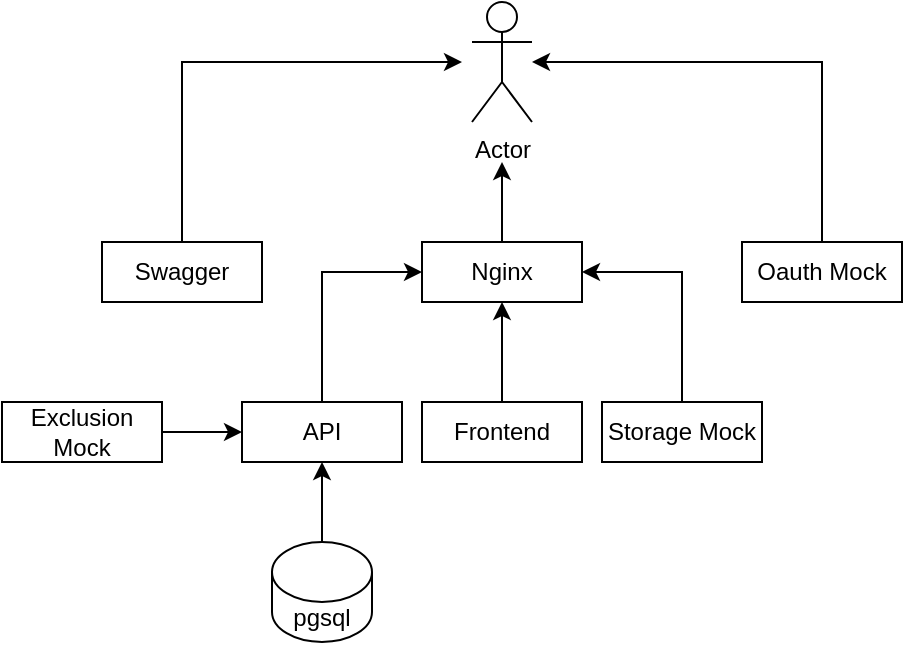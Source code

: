 <mxfile version="15.8.6" type="device"><diagram id="K2Yu2r9IIR99RlKOMM-o" name="Page-1"><mxGraphModel dx="776" dy="1364" grid="1" gridSize="10" guides="1" tooltips="1" connect="1" arrows="1" fold="1" page="1" pageScale="1" pageWidth="850" pageHeight="1100" math="0" shadow="0"><root><mxCell id="0"/><mxCell id="1" parent="0"/><mxCell id="aVQTJg9TjeCGKWe_n7gi-1" value="Actor" style="shape=umlActor;verticalLabelPosition=bottom;verticalAlign=top;html=1;outlineConnect=0;" parent="1" vertex="1"><mxGeometry x="265" y="120" width="30" height="60" as="geometry"/></mxCell><mxCell id="FNC47EnuO9BTfBT6ydmL-10" style="edgeStyle=orthogonalEdgeStyle;rounded=0;orthogonalLoop=1;jettySize=auto;html=1;endArrow=classic;endFill=1;" edge="1" parent="1" source="FNC47EnuO9BTfBT6ydmL-1"><mxGeometry relative="1" as="geometry"><mxPoint x="260" y="150" as="targetPoint"/><Array as="points"><mxPoint x="120" y="150"/></Array></mxGeometry></mxCell><mxCell id="FNC47EnuO9BTfBT6ydmL-1" value="Swagger" style="rounded=0;whiteSpace=wrap;html=1;" vertex="1" parent="1"><mxGeometry x="80" y="240" width="80" height="30" as="geometry"/></mxCell><mxCell id="FNC47EnuO9BTfBT6ydmL-13" style="edgeStyle=orthogonalEdgeStyle;rounded=0;orthogonalLoop=1;jettySize=auto;html=1;endArrow=classic;endFill=1;" edge="1" parent="1" source="FNC47EnuO9BTfBT6ydmL-2"><mxGeometry relative="1" as="geometry"><mxPoint x="280" y="200" as="targetPoint"/></mxGeometry></mxCell><mxCell id="FNC47EnuO9BTfBT6ydmL-2" value="Nginx" style="rounded=0;whiteSpace=wrap;html=1;" vertex="1" parent="1"><mxGeometry x="240" y="240" width="80" height="30" as="geometry"/></mxCell><mxCell id="FNC47EnuO9BTfBT6ydmL-12" style="edgeStyle=orthogonalEdgeStyle;rounded=0;orthogonalLoop=1;jettySize=auto;html=1;endArrow=classic;endFill=1;" edge="1" parent="1" source="FNC47EnuO9BTfBT6ydmL-3" target="aVQTJg9TjeCGKWe_n7gi-1"><mxGeometry relative="1" as="geometry"><Array as="points"><mxPoint x="440" y="150"/></Array></mxGeometry></mxCell><mxCell id="FNC47EnuO9BTfBT6ydmL-3" value="Oauth Mock" style="rounded=0;whiteSpace=wrap;html=1;" vertex="1" parent="1"><mxGeometry x="400" y="240" width="80" height="30" as="geometry"/></mxCell><mxCell id="FNC47EnuO9BTfBT6ydmL-15" style="edgeStyle=orthogonalEdgeStyle;rounded=0;orthogonalLoop=1;jettySize=auto;html=1;entryX=0;entryY=0.5;entryDx=0;entryDy=0;endArrow=classic;endFill=1;" edge="1" parent="1" source="FNC47EnuO9BTfBT6ydmL-4" target="FNC47EnuO9BTfBT6ydmL-2"><mxGeometry relative="1" as="geometry"><Array as="points"><mxPoint x="190" y="255"/></Array></mxGeometry></mxCell><mxCell id="FNC47EnuO9BTfBT6ydmL-4" value="API" style="rounded=0;whiteSpace=wrap;html=1;" vertex="1" parent="1"><mxGeometry x="150" y="320" width="80" height="30" as="geometry"/></mxCell><mxCell id="FNC47EnuO9BTfBT6ydmL-16" style="edgeStyle=orthogonalEdgeStyle;rounded=0;orthogonalLoop=1;jettySize=auto;html=1;entryX=0.5;entryY=1;entryDx=0;entryDy=0;endArrow=classic;endFill=1;" edge="1" parent="1" source="FNC47EnuO9BTfBT6ydmL-5" target="FNC47EnuO9BTfBT6ydmL-2"><mxGeometry relative="1" as="geometry"/></mxCell><mxCell id="FNC47EnuO9BTfBT6ydmL-5" value="Frontend" style="rounded=0;whiteSpace=wrap;html=1;" vertex="1" parent="1"><mxGeometry x="240" y="320" width="80" height="30" as="geometry"/></mxCell><mxCell id="FNC47EnuO9BTfBT6ydmL-17" style="edgeStyle=orthogonalEdgeStyle;rounded=0;orthogonalLoop=1;jettySize=auto;html=1;entryX=1;entryY=0.5;entryDx=0;entryDy=0;endArrow=classic;endFill=1;" edge="1" parent="1" source="FNC47EnuO9BTfBT6ydmL-6" target="FNC47EnuO9BTfBT6ydmL-2"><mxGeometry relative="1" as="geometry"><Array as="points"><mxPoint x="370" y="255"/></Array></mxGeometry></mxCell><mxCell id="FNC47EnuO9BTfBT6ydmL-6" value="Storage Mock" style="rounded=0;whiteSpace=wrap;html=1;" vertex="1" parent="1"><mxGeometry x="330" y="320" width="80" height="30" as="geometry"/></mxCell><mxCell id="FNC47EnuO9BTfBT6ydmL-19" style="edgeStyle=orthogonalEdgeStyle;rounded=0;orthogonalLoop=1;jettySize=auto;html=1;exitX=0.5;exitY=0;exitDx=0;exitDy=0;exitPerimeter=0;entryX=0.5;entryY=1;entryDx=0;entryDy=0;endArrow=classic;endFill=1;" edge="1" parent="1" source="FNC47EnuO9BTfBT6ydmL-18" target="FNC47EnuO9BTfBT6ydmL-4"><mxGeometry relative="1" as="geometry"/></mxCell><mxCell id="FNC47EnuO9BTfBT6ydmL-18" value="pgsql" style="shape=cylinder3;whiteSpace=wrap;html=1;boundedLbl=1;backgroundOutline=1;size=15;" vertex="1" parent="1"><mxGeometry x="165" y="390" width="50" height="50" as="geometry"/></mxCell><mxCell id="FNC47EnuO9BTfBT6ydmL-21" style="edgeStyle=orthogonalEdgeStyle;rounded=0;orthogonalLoop=1;jettySize=auto;html=1;entryX=0;entryY=0.5;entryDx=0;entryDy=0;endArrow=classic;endFill=1;" edge="1" parent="1" source="FNC47EnuO9BTfBT6ydmL-20" target="FNC47EnuO9BTfBT6ydmL-4"><mxGeometry relative="1" as="geometry"/></mxCell><mxCell id="FNC47EnuO9BTfBT6ydmL-20" value="Exclusion Mock" style="rounded=0;whiteSpace=wrap;html=1;" vertex="1" parent="1"><mxGeometry x="30" y="320" width="80" height="30" as="geometry"/></mxCell></root></mxGraphModel></diagram></mxfile>
